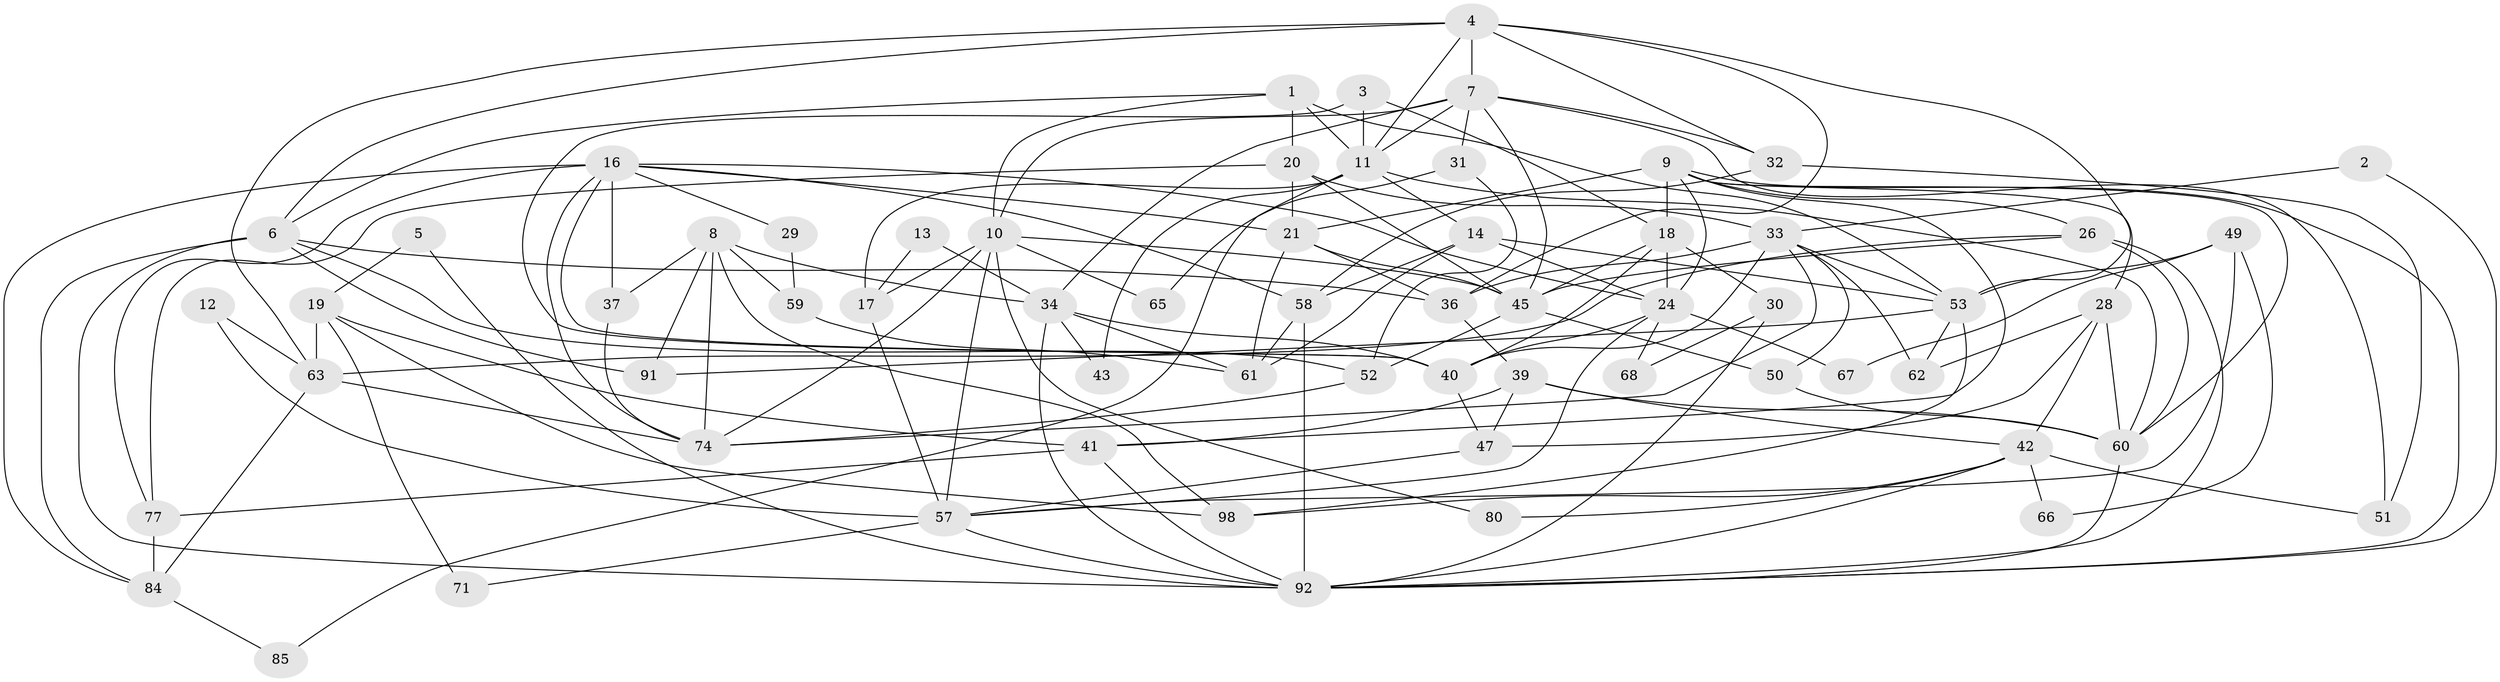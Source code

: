 // Generated by graph-tools (version 1.1) at 2025/52/02/27/25 19:52:08]
// undirected, 63 vertices, 154 edges
graph export_dot {
graph [start="1"]
  node [color=gray90,style=filled];
  1;
  2;
  3;
  4 [super="+44"];
  5;
  6 [super="+35"];
  7 [super="+25"];
  8 [super="+27"];
  9 [super="+55"];
  10 [super="+93"];
  11 [super="+15"];
  12;
  13;
  14 [super="+46"];
  16 [super="+96"];
  17;
  18 [super="+23"];
  19 [super="+22"];
  20 [super="+89"];
  21 [super="+69"];
  24 [super="+38"];
  26 [super="+70"];
  28 [super="+86"];
  29;
  30;
  31 [super="+48"];
  32 [super="+73"];
  33 [super="+64"];
  34 [super="+94"];
  36 [super="+82"];
  37;
  39 [super="+88"];
  40 [super="+56"];
  41 [super="+54"];
  42 [super="+78"];
  43;
  45 [super="+72"];
  47;
  49;
  50;
  51;
  52;
  53 [super="+87"];
  57 [super="+76"];
  58 [super="+83"];
  59;
  60 [super="+79"];
  61;
  62;
  63 [super="+97"];
  65;
  66;
  67;
  68;
  71 [super="+81"];
  74 [super="+75"];
  77;
  80;
  84 [super="+90"];
  85;
  91;
  92 [super="+95"];
  98;
  1 -- 10;
  1 -- 20;
  1 -- 53;
  1 -- 6;
  1 -- 11;
  2 -- 33;
  2 -- 92;
  3 -- 18;
  3 -- 11;
  3 -- 40;
  4 -- 53;
  4 -- 36;
  4 -- 6;
  4 -- 11;
  4 -- 63;
  4 -- 32;
  4 -- 7;
  5 -- 92;
  5 -- 19;
  6 -- 92;
  6 -- 91;
  6 -- 84;
  6 -- 36;
  6 -- 52;
  7 -- 32 [weight=2];
  7 -- 51;
  7 -- 34;
  7 -- 10;
  7 -- 11;
  7 -- 45;
  7 -- 31 [weight=2];
  8 -- 91;
  8 -- 59;
  8 -- 98;
  8 -- 34;
  8 -- 37;
  8 -- 74;
  9 -- 60;
  9 -- 24;
  9 -- 28;
  9 -- 92;
  9 -- 18;
  9 -- 41;
  9 -- 26;
  9 -- 21;
  10 -- 45;
  10 -- 17;
  10 -- 80;
  10 -- 65;
  10 -- 57;
  10 -- 74;
  11 -- 14;
  11 -- 17;
  11 -- 85;
  11 -- 43;
  11 -- 60;
  12 -- 57;
  12 -- 63;
  13 -- 17;
  13 -- 34;
  14 -- 24;
  14 -- 61;
  14 -- 58;
  14 -- 53;
  16 -- 21;
  16 -- 29;
  16 -- 37;
  16 -- 40;
  16 -- 84;
  16 -- 24;
  16 -- 58;
  16 -- 77;
  16 -- 74;
  17 -- 57;
  18 -- 40 [weight=2];
  18 -- 30;
  18 -- 24;
  18 -- 45;
  19 -- 98;
  19 -- 63;
  19 -- 71 [weight=2];
  19 -- 41;
  20 -- 33;
  20 -- 77;
  20 -- 21;
  20 -- 45;
  21 -- 45;
  21 -- 61;
  21 -- 36;
  24 -- 67;
  24 -- 68;
  24 -- 57;
  24 -- 40;
  26 -- 45;
  26 -- 92;
  26 -- 63;
  26 -- 60;
  28 -- 47;
  28 -- 62;
  28 -- 42;
  28 -- 60;
  29 -- 59;
  30 -- 68;
  30 -- 92;
  31 -- 52;
  31 -- 65;
  32 -- 58;
  32 -- 51;
  33 -- 40;
  33 -- 53;
  33 -- 62;
  33 -- 50;
  33 -- 36;
  33 -- 74;
  34 -- 61;
  34 -- 43;
  34 -- 92;
  34 -- 40;
  36 -- 39;
  37 -- 74;
  39 -- 60;
  39 -- 47;
  39 -- 41;
  39 -- 42;
  40 -- 47;
  41 -- 77;
  41 -- 92 [weight=2];
  42 -- 66;
  42 -- 80;
  42 -- 98;
  42 -- 51;
  42 -- 92;
  45 -- 50;
  45 -- 52;
  47 -- 57;
  49 -- 53;
  49 -- 66;
  49 -- 67;
  49 -- 57;
  50 -- 60;
  52 -- 74;
  53 -- 98;
  53 -- 91;
  53 -- 62;
  57 -- 92;
  57 -- 71;
  58 -- 61;
  58 -- 92;
  59 -- 61;
  60 -- 92;
  63 -- 74;
  63 -- 84;
  77 -- 84;
  84 -- 85;
}
